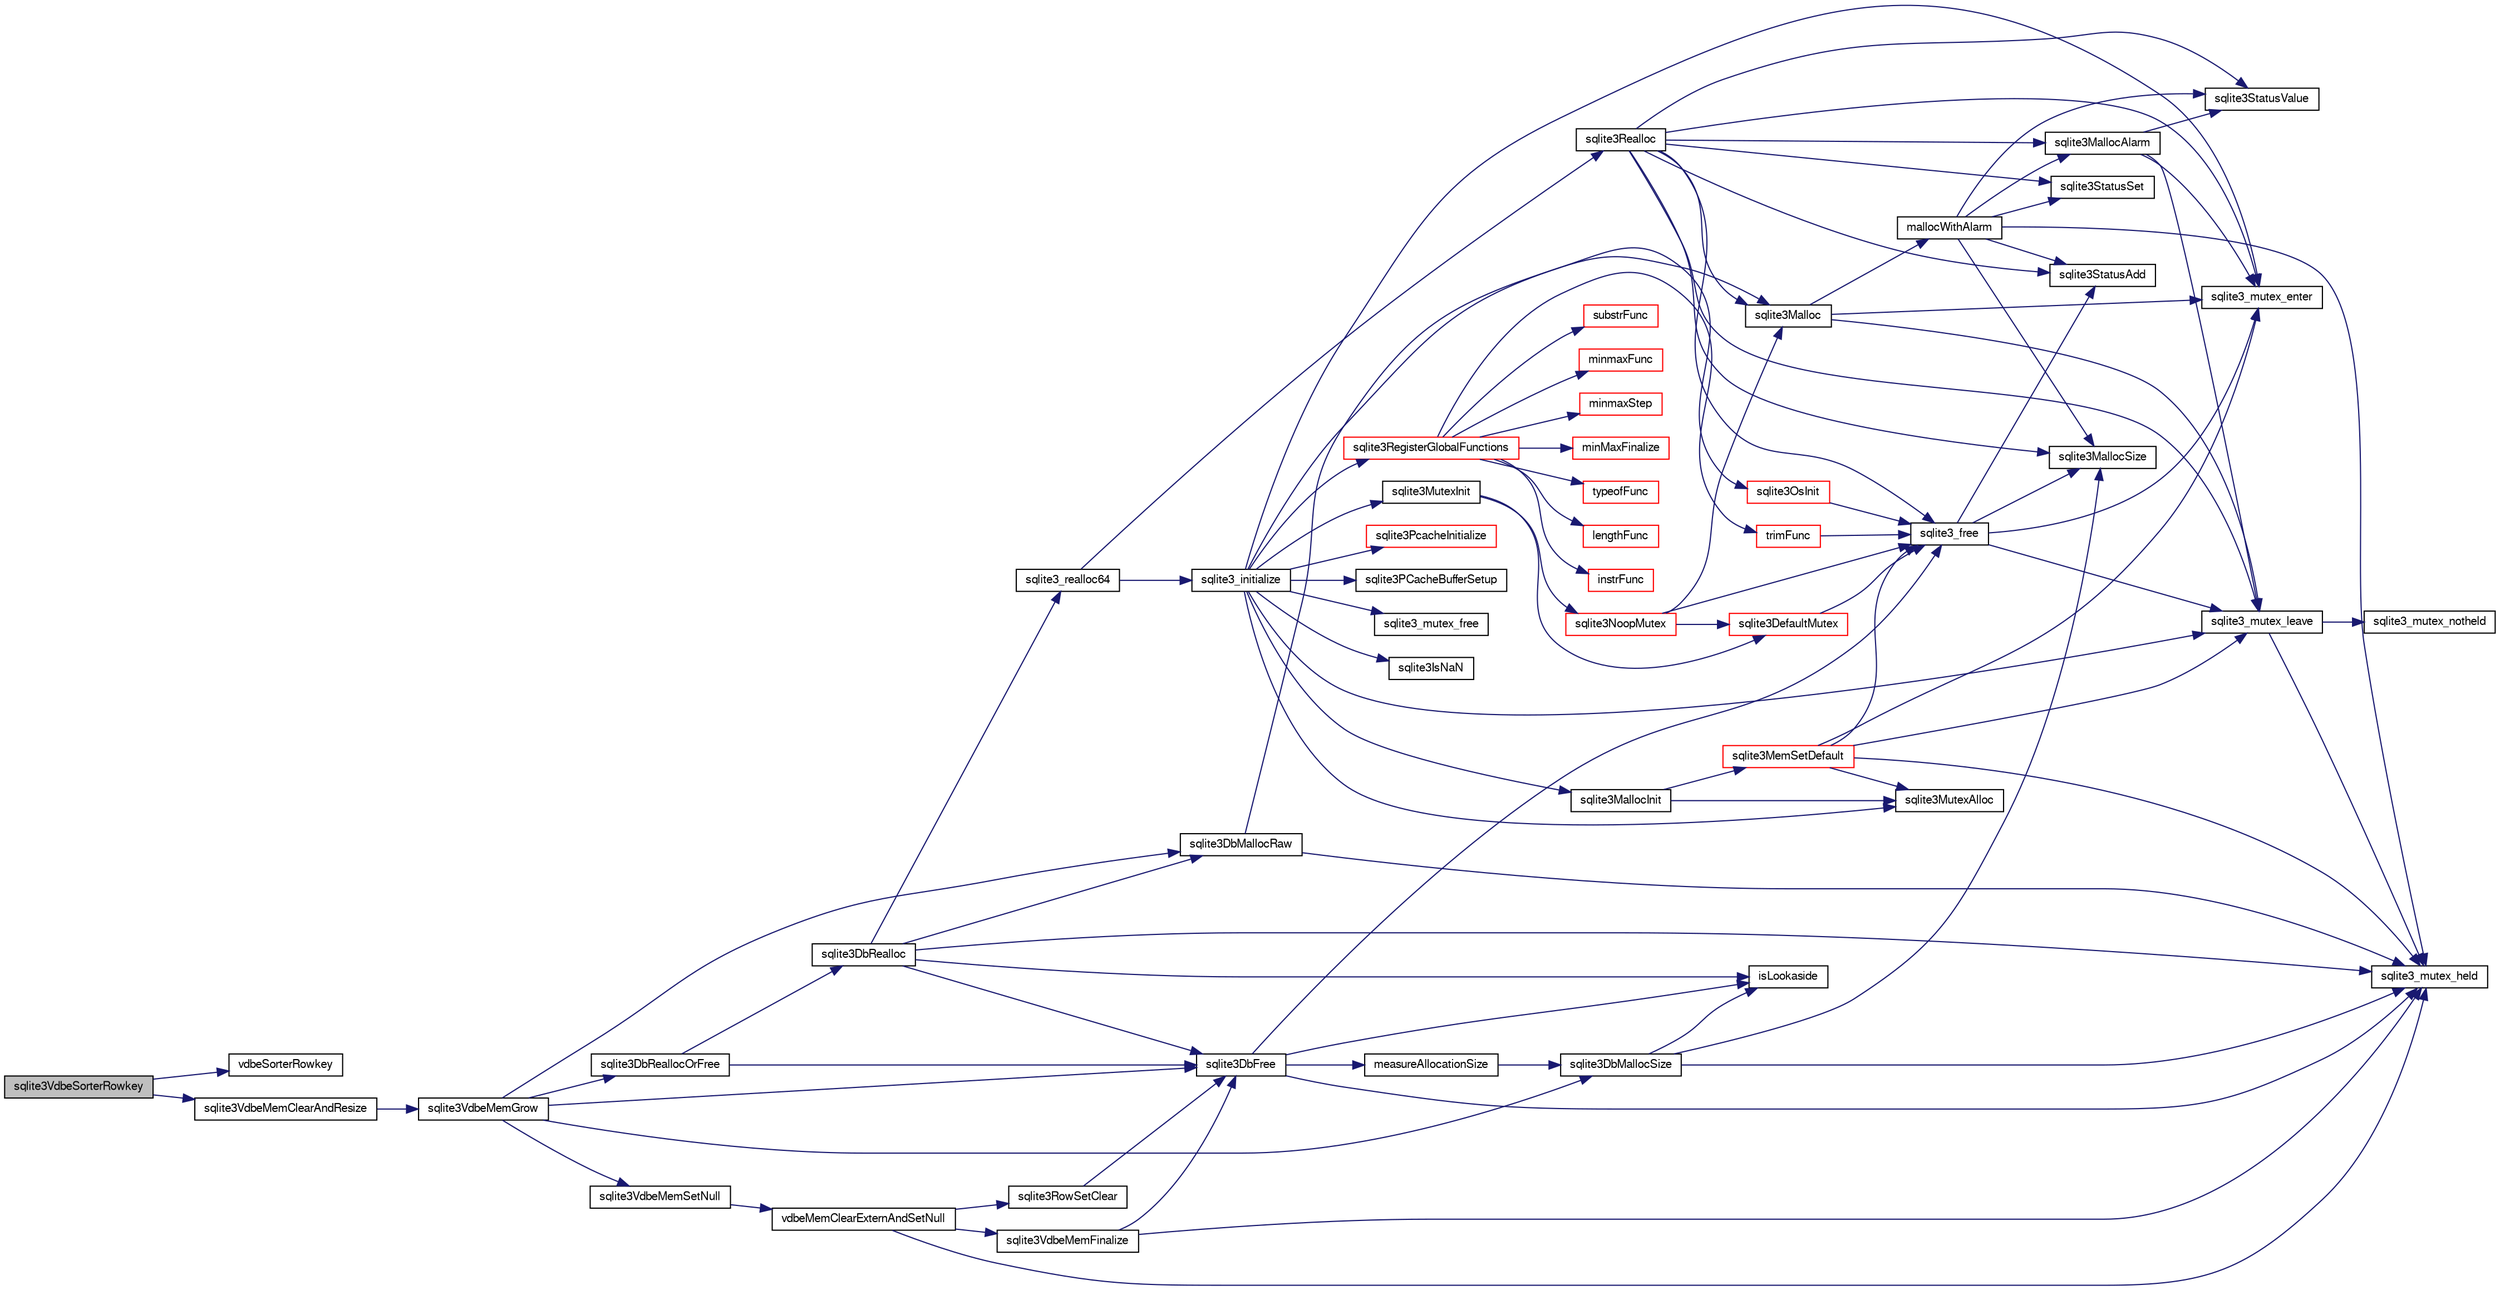 digraph "sqlite3VdbeSorterRowkey"
{
  edge [fontname="FreeSans",fontsize="10",labelfontname="FreeSans",labelfontsize="10"];
  node [fontname="FreeSans",fontsize="10",shape=record];
  rankdir="LR";
  Node795004 [label="sqlite3VdbeSorterRowkey",height=0.2,width=0.4,color="black", fillcolor="grey75", style="filled", fontcolor="black"];
  Node795004 -> Node795005 [color="midnightblue",fontsize="10",style="solid",fontname="FreeSans"];
  Node795005 [label="vdbeSorterRowkey",height=0.2,width=0.4,color="black", fillcolor="white", style="filled",URL="$sqlite3_8c.html#acd14787425949dc8a749b13a8cbe1907"];
  Node795004 -> Node795006 [color="midnightblue",fontsize="10",style="solid",fontname="FreeSans"];
  Node795006 [label="sqlite3VdbeMemClearAndResize",height=0.2,width=0.4,color="black", fillcolor="white", style="filled",URL="$sqlite3_8c.html#add082be4aa46084ecdf023cfac898231"];
  Node795006 -> Node795007 [color="midnightblue",fontsize="10",style="solid",fontname="FreeSans"];
  Node795007 [label="sqlite3VdbeMemGrow",height=0.2,width=0.4,color="black", fillcolor="white", style="filled",URL="$sqlite3_8c.html#aba753c9690ae0ba31b5100945cf29447"];
  Node795007 -> Node795008 [color="midnightblue",fontsize="10",style="solid",fontname="FreeSans"];
  Node795008 [label="sqlite3DbMallocSize",height=0.2,width=0.4,color="black", fillcolor="white", style="filled",URL="$sqlite3_8c.html#aa397e5a8a03495203a0767abf0a71f86"];
  Node795008 -> Node795009 [color="midnightblue",fontsize="10",style="solid",fontname="FreeSans"];
  Node795009 [label="sqlite3MallocSize",height=0.2,width=0.4,color="black", fillcolor="white", style="filled",URL="$sqlite3_8c.html#acf5d2a5f35270bafb050bd2def576955"];
  Node795008 -> Node795010 [color="midnightblue",fontsize="10",style="solid",fontname="FreeSans"];
  Node795010 [label="sqlite3_mutex_held",height=0.2,width=0.4,color="black", fillcolor="white", style="filled",URL="$sqlite3_8c.html#acf77da68932b6bc163c5e68547ecc3e7"];
  Node795008 -> Node795011 [color="midnightblue",fontsize="10",style="solid",fontname="FreeSans"];
  Node795011 [label="isLookaside",height=0.2,width=0.4,color="black", fillcolor="white", style="filled",URL="$sqlite3_8c.html#a770fa05ff9717b75e16f4d968a77b897"];
  Node795007 -> Node795012 [color="midnightblue",fontsize="10",style="solid",fontname="FreeSans"];
  Node795012 [label="sqlite3DbReallocOrFree",height=0.2,width=0.4,color="black", fillcolor="white", style="filled",URL="$sqlite3_8c.html#a532a9fd62eeb46b61885a0fff075231c"];
  Node795012 -> Node795013 [color="midnightblue",fontsize="10",style="solid",fontname="FreeSans"];
  Node795013 [label="sqlite3DbRealloc",height=0.2,width=0.4,color="black", fillcolor="white", style="filled",URL="$sqlite3_8c.html#ae028f4902a9d29bcaf310ff289ee87dc"];
  Node795013 -> Node795010 [color="midnightblue",fontsize="10",style="solid",fontname="FreeSans"];
  Node795013 -> Node795014 [color="midnightblue",fontsize="10",style="solid",fontname="FreeSans"];
  Node795014 [label="sqlite3DbMallocRaw",height=0.2,width=0.4,color="black", fillcolor="white", style="filled",URL="$sqlite3_8c.html#abbe8be0cf7175e11ddc3e2218fad924e"];
  Node795014 -> Node795010 [color="midnightblue",fontsize="10",style="solid",fontname="FreeSans"];
  Node795014 -> Node795015 [color="midnightblue",fontsize="10",style="solid",fontname="FreeSans"];
  Node795015 [label="sqlite3Malloc",height=0.2,width=0.4,color="black", fillcolor="white", style="filled",URL="$sqlite3_8c.html#a361a2eaa846b1885f123abe46f5d8b2b"];
  Node795015 -> Node795016 [color="midnightblue",fontsize="10",style="solid",fontname="FreeSans"];
  Node795016 [label="sqlite3_mutex_enter",height=0.2,width=0.4,color="black", fillcolor="white", style="filled",URL="$sqlite3_8c.html#a1c12cde690bd89f104de5cbad12a6bf5"];
  Node795015 -> Node795017 [color="midnightblue",fontsize="10",style="solid",fontname="FreeSans"];
  Node795017 [label="mallocWithAlarm",height=0.2,width=0.4,color="black", fillcolor="white", style="filled",URL="$sqlite3_8c.html#ab070d5cf8e48ec8a6a43cf025d48598b"];
  Node795017 -> Node795010 [color="midnightblue",fontsize="10",style="solid",fontname="FreeSans"];
  Node795017 -> Node795018 [color="midnightblue",fontsize="10",style="solid",fontname="FreeSans"];
  Node795018 [label="sqlite3StatusSet",height=0.2,width=0.4,color="black", fillcolor="white", style="filled",URL="$sqlite3_8c.html#afec7586c01fcb5ea17dc9d7725a589d9"];
  Node795017 -> Node795019 [color="midnightblue",fontsize="10",style="solid",fontname="FreeSans"];
  Node795019 [label="sqlite3StatusValue",height=0.2,width=0.4,color="black", fillcolor="white", style="filled",URL="$sqlite3_8c.html#a30b8ac296c6e200c1fa57708d52c6ef6"];
  Node795017 -> Node795020 [color="midnightblue",fontsize="10",style="solid",fontname="FreeSans"];
  Node795020 [label="sqlite3MallocAlarm",height=0.2,width=0.4,color="black", fillcolor="white", style="filled",URL="$sqlite3_8c.html#ada66988e8471d1198f3219c062377508"];
  Node795020 -> Node795019 [color="midnightblue",fontsize="10",style="solid",fontname="FreeSans"];
  Node795020 -> Node795021 [color="midnightblue",fontsize="10",style="solid",fontname="FreeSans"];
  Node795021 [label="sqlite3_mutex_leave",height=0.2,width=0.4,color="black", fillcolor="white", style="filled",URL="$sqlite3_8c.html#a5838d235601dbd3c1fa993555c6bcc93"];
  Node795021 -> Node795010 [color="midnightblue",fontsize="10",style="solid",fontname="FreeSans"];
  Node795021 -> Node795022 [color="midnightblue",fontsize="10",style="solid",fontname="FreeSans"];
  Node795022 [label="sqlite3_mutex_notheld",height=0.2,width=0.4,color="black", fillcolor="white", style="filled",URL="$sqlite3_8c.html#a83967c837c1c000d3b5adcfaa688f5dc"];
  Node795020 -> Node795016 [color="midnightblue",fontsize="10",style="solid",fontname="FreeSans"];
  Node795017 -> Node795009 [color="midnightblue",fontsize="10",style="solid",fontname="FreeSans"];
  Node795017 -> Node795023 [color="midnightblue",fontsize="10",style="solid",fontname="FreeSans"];
  Node795023 [label="sqlite3StatusAdd",height=0.2,width=0.4,color="black", fillcolor="white", style="filled",URL="$sqlite3_8c.html#afa029f93586aeab4cc85360905dae9cd"];
  Node795015 -> Node795021 [color="midnightblue",fontsize="10",style="solid",fontname="FreeSans"];
  Node795013 -> Node795011 [color="midnightblue",fontsize="10",style="solid",fontname="FreeSans"];
  Node795013 -> Node795024 [color="midnightblue",fontsize="10",style="solid",fontname="FreeSans"];
  Node795024 [label="sqlite3DbFree",height=0.2,width=0.4,color="black", fillcolor="white", style="filled",URL="$sqlite3_8c.html#ac70ab821a6607b4a1b909582dc37a069"];
  Node795024 -> Node795010 [color="midnightblue",fontsize="10",style="solid",fontname="FreeSans"];
  Node795024 -> Node795025 [color="midnightblue",fontsize="10",style="solid",fontname="FreeSans"];
  Node795025 [label="measureAllocationSize",height=0.2,width=0.4,color="black", fillcolor="white", style="filled",URL="$sqlite3_8c.html#a45731e644a22fdb756e2b6337224217a"];
  Node795025 -> Node795008 [color="midnightblue",fontsize="10",style="solid",fontname="FreeSans"];
  Node795024 -> Node795011 [color="midnightblue",fontsize="10",style="solid",fontname="FreeSans"];
  Node795024 -> Node795026 [color="midnightblue",fontsize="10",style="solid",fontname="FreeSans"];
  Node795026 [label="sqlite3_free",height=0.2,width=0.4,color="black", fillcolor="white", style="filled",URL="$sqlite3_8c.html#a6552349e36a8a691af5487999ab09519"];
  Node795026 -> Node795016 [color="midnightblue",fontsize="10",style="solid",fontname="FreeSans"];
  Node795026 -> Node795023 [color="midnightblue",fontsize="10",style="solid",fontname="FreeSans"];
  Node795026 -> Node795009 [color="midnightblue",fontsize="10",style="solid",fontname="FreeSans"];
  Node795026 -> Node795021 [color="midnightblue",fontsize="10",style="solid",fontname="FreeSans"];
  Node795013 -> Node795027 [color="midnightblue",fontsize="10",style="solid",fontname="FreeSans"];
  Node795027 [label="sqlite3_realloc64",height=0.2,width=0.4,color="black", fillcolor="white", style="filled",URL="$sqlite3_8c.html#a3765a714077ee547e811034236dc9ecd"];
  Node795027 -> Node795028 [color="midnightblue",fontsize="10",style="solid",fontname="FreeSans"];
  Node795028 [label="sqlite3_initialize",height=0.2,width=0.4,color="black", fillcolor="white", style="filled",URL="$sqlite3_8c.html#ab0c0ee2d5d4cf8b28e9572296a8861df"];
  Node795028 -> Node795029 [color="midnightblue",fontsize="10",style="solid",fontname="FreeSans"];
  Node795029 [label="sqlite3MutexInit",height=0.2,width=0.4,color="black", fillcolor="white", style="filled",URL="$sqlite3_8c.html#a7906afcdd1cdb3d0007eb932398a1158"];
  Node795029 -> Node795030 [color="midnightblue",fontsize="10",style="solid",fontname="FreeSans"];
  Node795030 [label="sqlite3DefaultMutex",height=0.2,width=0.4,color="red", fillcolor="white", style="filled",URL="$sqlite3_8c.html#ac895a71e325f9b2f9b862f737c17aca8"];
  Node795030 -> Node795026 [color="midnightblue",fontsize="10",style="solid",fontname="FreeSans"];
  Node795029 -> Node795039 [color="midnightblue",fontsize="10",style="solid",fontname="FreeSans"];
  Node795039 [label="sqlite3NoopMutex",height=0.2,width=0.4,color="red", fillcolor="white", style="filled",URL="$sqlite3_8c.html#a09742cde9ef371d94f8201d2cdb543e4"];
  Node795039 -> Node795015 [color="midnightblue",fontsize="10",style="solid",fontname="FreeSans"];
  Node795039 -> Node795026 [color="midnightblue",fontsize="10",style="solid",fontname="FreeSans"];
  Node795039 -> Node795030 [color="midnightblue",fontsize="10",style="solid",fontname="FreeSans"];
  Node795028 -> Node795047 [color="midnightblue",fontsize="10",style="solid",fontname="FreeSans"];
  Node795047 [label="sqlite3MutexAlloc",height=0.2,width=0.4,color="black", fillcolor="white", style="filled",URL="$sqlite3_8c.html#a0e3f432ee581f6876b590e7ad7e84e19"];
  Node795028 -> Node795016 [color="midnightblue",fontsize="10",style="solid",fontname="FreeSans"];
  Node795028 -> Node795048 [color="midnightblue",fontsize="10",style="solid",fontname="FreeSans"];
  Node795048 [label="sqlite3MallocInit",height=0.2,width=0.4,color="black", fillcolor="white", style="filled",URL="$sqlite3_8c.html#a9e06f9e7cad0d83ce80ab493c9533552"];
  Node795048 -> Node795049 [color="midnightblue",fontsize="10",style="solid",fontname="FreeSans"];
  Node795049 [label="sqlite3MemSetDefault",height=0.2,width=0.4,color="red", fillcolor="white", style="filled",URL="$sqlite3_8c.html#a162fbfd727e92c5f8f72625b5ff62549"];
  Node795049 -> Node795047 [color="midnightblue",fontsize="10",style="solid",fontname="FreeSans"];
  Node795049 -> Node795016 [color="midnightblue",fontsize="10",style="solid",fontname="FreeSans"];
  Node795049 -> Node795021 [color="midnightblue",fontsize="10",style="solid",fontname="FreeSans"];
  Node795049 -> Node795010 [color="midnightblue",fontsize="10",style="solid",fontname="FreeSans"];
  Node795049 -> Node795026 [color="midnightblue",fontsize="10",style="solid",fontname="FreeSans"];
  Node795048 -> Node795047 [color="midnightblue",fontsize="10",style="solid",fontname="FreeSans"];
  Node795028 -> Node795021 [color="midnightblue",fontsize="10",style="solid",fontname="FreeSans"];
  Node795028 -> Node795132 [color="midnightblue",fontsize="10",style="solid",fontname="FreeSans"];
  Node795132 [label="sqlite3RegisterGlobalFunctions",height=0.2,width=0.4,color="red", fillcolor="white", style="filled",URL="$sqlite3_8c.html#a9f75bd111010f29e1b8d74344473c4ec"];
  Node795132 -> Node795133 [color="midnightblue",fontsize="10",style="solid",fontname="FreeSans"];
  Node795133 [label="trimFunc",height=0.2,width=0.4,color="red", fillcolor="white", style="filled",URL="$sqlite3_8c.html#afad56dbe7f08139a630156e644b14704"];
  Node795133 -> Node795026 [color="midnightblue",fontsize="10",style="solid",fontname="FreeSans"];
  Node795132 -> Node795147 [color="midnightblue",fontsize="10",style="solid",fontname="FreeSans"];
  Node795147 [label="minmaxFunc",height=0.2,width=0.4,color="red", fillcolor="white", style="filled",URL="$sqlite3_8c.html#a4d00f48b948fd73cb70bcfd1efc0bfb0"];
  Node795132 -> Node795156 [color="midnightblue",fontsize="10",style="solid",fontname="FreeSans"];
  Node795156 [label="minmaxStep",height=0.2,width=0.4,color="red", fillcolor="white", style="filled",URL="$sqlite3_8c.html#a5b4c0da0f3b61d7ff25ebd30aa22cca4"];
  Node795132 -> Node795160 [color="midnightblue",fontsize="10",style="solid",fontname="FreeSans"];
  Node795160 [label="minMaxFinalize",height=0.2,width=0.4,color="red", fillcolor="white", style="filled",URL="$sqlite3_8c.html#a0439dd90934a2dee93517c50884d5924"];
  Node795132 -> Node795161 [color="midnightblue",fontsize="10",style="solid",fontname="FreeSans"];
  Node795161 [label="typeofFunc",height=0.2,width=0.4,color="red", fillcolor="white", style="filled",URL="$sqlite3_8c.html#aba6c564ff0d6b017de448469d0fb243f"];
  Node795132 -> Node795162 [color="midnightblue",fontsize="10",style="solid",fontname="FreeSans"];
  Node795162 [label="lengthFunc",height=0.2,width=0.4,color="red", fillcolor="white", style="filled",URL="$sqlite3_8c.html#affdabf006c37c26a1c3e325badb83546"];
  Node795132 -> Node795167 [color="midnightblue",fontsize="10",style="solid",fontname="FreeSans"];
  Node795167 [label="instrFunc",height=0.2,width=0.4,color="red", fillcolor="white", style="filled",URL="$sqlite3_8c.html#a8f86ca540b92ac28aaefaa126170cf8c"];
  Node795132 -> Node795169 [color="midnightblue",fontsize="10",style="solid",fontname="FreeSans"];
  Node795169 [label="substrFunc",height=0.2,width=0.4,color="red", fillcolor="white", style="filled",URL="$sqlite3_8c.html#a8a8739d9af5589338113371e440b2734"];
  Node795028 -> Node795281 [color="midnightblue",fontsize="10",style="solid",fontname="FreeSans"];
  Node795281 [label="sqlite3PcacheInitialize",height=0.2,width=0.4,color="red", fillcolor="white", style="filled",URL="$sqlite3_8c.html#a2902c61ddc88bea002c4d69fe4052b1f"];
  Node795028 -> Node795282 [color="midnightblue",fontsize="10",style="solid",fontname="FreeSans"];
  Node795282 [label="sqlite3OsInit",height=0.2,width=0.4,color="red", fillcolor="white", style="filled",URL="$sqlite3_8c.html#afeaa886fe1ca086a30fd278b1d069762"];
  Node795282 -> Node795026 [color="midnightblue",fontsize="10",style="solid",fontname="FreeSans"];
  Node795028 -> Node795286 [color="midnightblue",fontsize="10",style="solid",fontname="FreeSans"];
  Node795286 [label="sqlite3PCacheBufferSetup",height=0.2,width=0.4,color="black", fillcolor="white", style="filled",URL="$sqlite3_8c.html#ad18a1eebefdfbc4254f473f7b0101937"];
  Node795028 -> Node795287 [color="midnightblue",fontsize="10",style="solid",fontname="FreeSans"];
  Node795287 [label="sqlite3_mutex_free",height=0.2,width=0.4,color="black", fillcolor="white", style="filled",URL="$sqlite3_8c.html#a2db2e72e08f6873afa9c61b0ec726fec"];
  Node795028 -> Node795072 [color="midnightblue",fontsize="10",style="solid",fontname="FreeSans"];
  Node795072 [label="sqlite3IsNaN",height=0.2,width=0.4,color="black", fillcolor="white", style="filled",URL="$sqlite3_8c.html#aed4d78203877c3486765ccbc7feebb50"];
  Node795027 -> Node795061 [color="midnightblue",fontsize="10",style="solid",fontname="FreeSans"];
  Node795061 [label="sqlite3Realloc",height=0.2,width=0.4,color="black", fillcolor="white", style="filled",URL="$sqlite3_8c.html#ad53aefdfc088f622e23ffe838201fe22"];
  Node795061 -> Node795015 [color="midnightblue",fontsize="10",style="solid",fontname="FreeSans"];
  Node795061 -> Node795026 [color="midnightblue",fontsize="10",style="solid",fontname="FreeSans"];
  Node795061 -> Node795009 [color="midnightblue",fontsize="10",style="solid",fontname="FreeSans"];
  Node795061 -> Node795016 [color="midnightblue",fontsize="10",style="solid",fontname="FreeSans"];
  Node795061 -> Node795018 [color="midnightblue",fontsize="10",style="solid",fontname="FreeSans"];
  Node795061 -> Node795019 [color="midnightblue",fontsize="10",style="solid",fontname="FreeSans"];
  Node795061 -> Node795020 [color="midnightblue",fontsize="10",style="solid",fontname="FreeSans"];
  Node795061 -> Node795023 [color="midnightblue",fontsize="10",style="solid",fontname="FreeSans"];
  Node795061 -> Node795021 [color="midnightblue",fontsize="10",style="solid",fontname="FreeSans"];
  Node795012 -> Node795024 [color="midnightblue",fontsize="10",style="solid",fontname="FreeSans"];
  Node795007 -> Node795024 [color="midnightblue",fontsize="10",style="solid",fontname="FreeSans"];
  Node795007 -> Node795014 [color="midnightblue",fontsize="10",style="solid",fontname="FreeSans"];
  Node795007 -> Node795141 [color="midnightblue",fontsize="10",style="solid",fontname="FreeSans"];
  Node795141 [label="sqlite3VdbeMemSetNull",height=0.2,width=0.4,color="black", fillcolor="white", style="filled",URL="$sqlite3_8c.html#ae01092c23aebaf8a3ebdf3954609b410"];
  Node795141 -> Node795085 [color="midnightblue",fontsize="10",style="solid",fontname="FreeSans"];
  Node795085 [label="vdbeMemClearExternAndSetNull",height=0.2,width=0.4,color="black", fillcolor="white", style="filled",URL="$sqlite3_8c.html#a29c41a360fb0e86b817777daf061230c"];
  Node795085 -> Node795010 [color="midnightblue",fontsize="10",style="solid",fontname="FreeSans"];
  Node795085 -> Node795086 [color="midnightblue",fontsize="10",style="solid",fontname="FreeSans"];
  Node795086 [label="sqlite3VdbeMemFinalize",height=0.2,width=0.4,color="black", fillcolor="white", style="filled",URL="$sqlite3_8c.html#a2568220f48ddef81b1c43e401042d9d2"];
  Node795086 -> Node795010 [color="midnightblue",fontsize="10",style="solid",fontname="FreeSans"];
  Node795086 -> Node795024 [color="midnightblue",fontsize="10",style="solid",fontname="FreeSans"];
  Node795085 -> Node795087 [color="midnightblue",fontsize="10",style="solid",fontname="FreeSans"];
  Node795087 [label="sqlite3RowSetClear",height=0.2,width=0.4,color="black", fillcolor="white", style="filled",URL="$sqlite3_8c.html#ae153de0cd969511a607e26deeca80342"];
  Node795087 -> Node795024 [color="midnightblue",fontsize="10",style="solid",fontname="FreeSans"];
}
